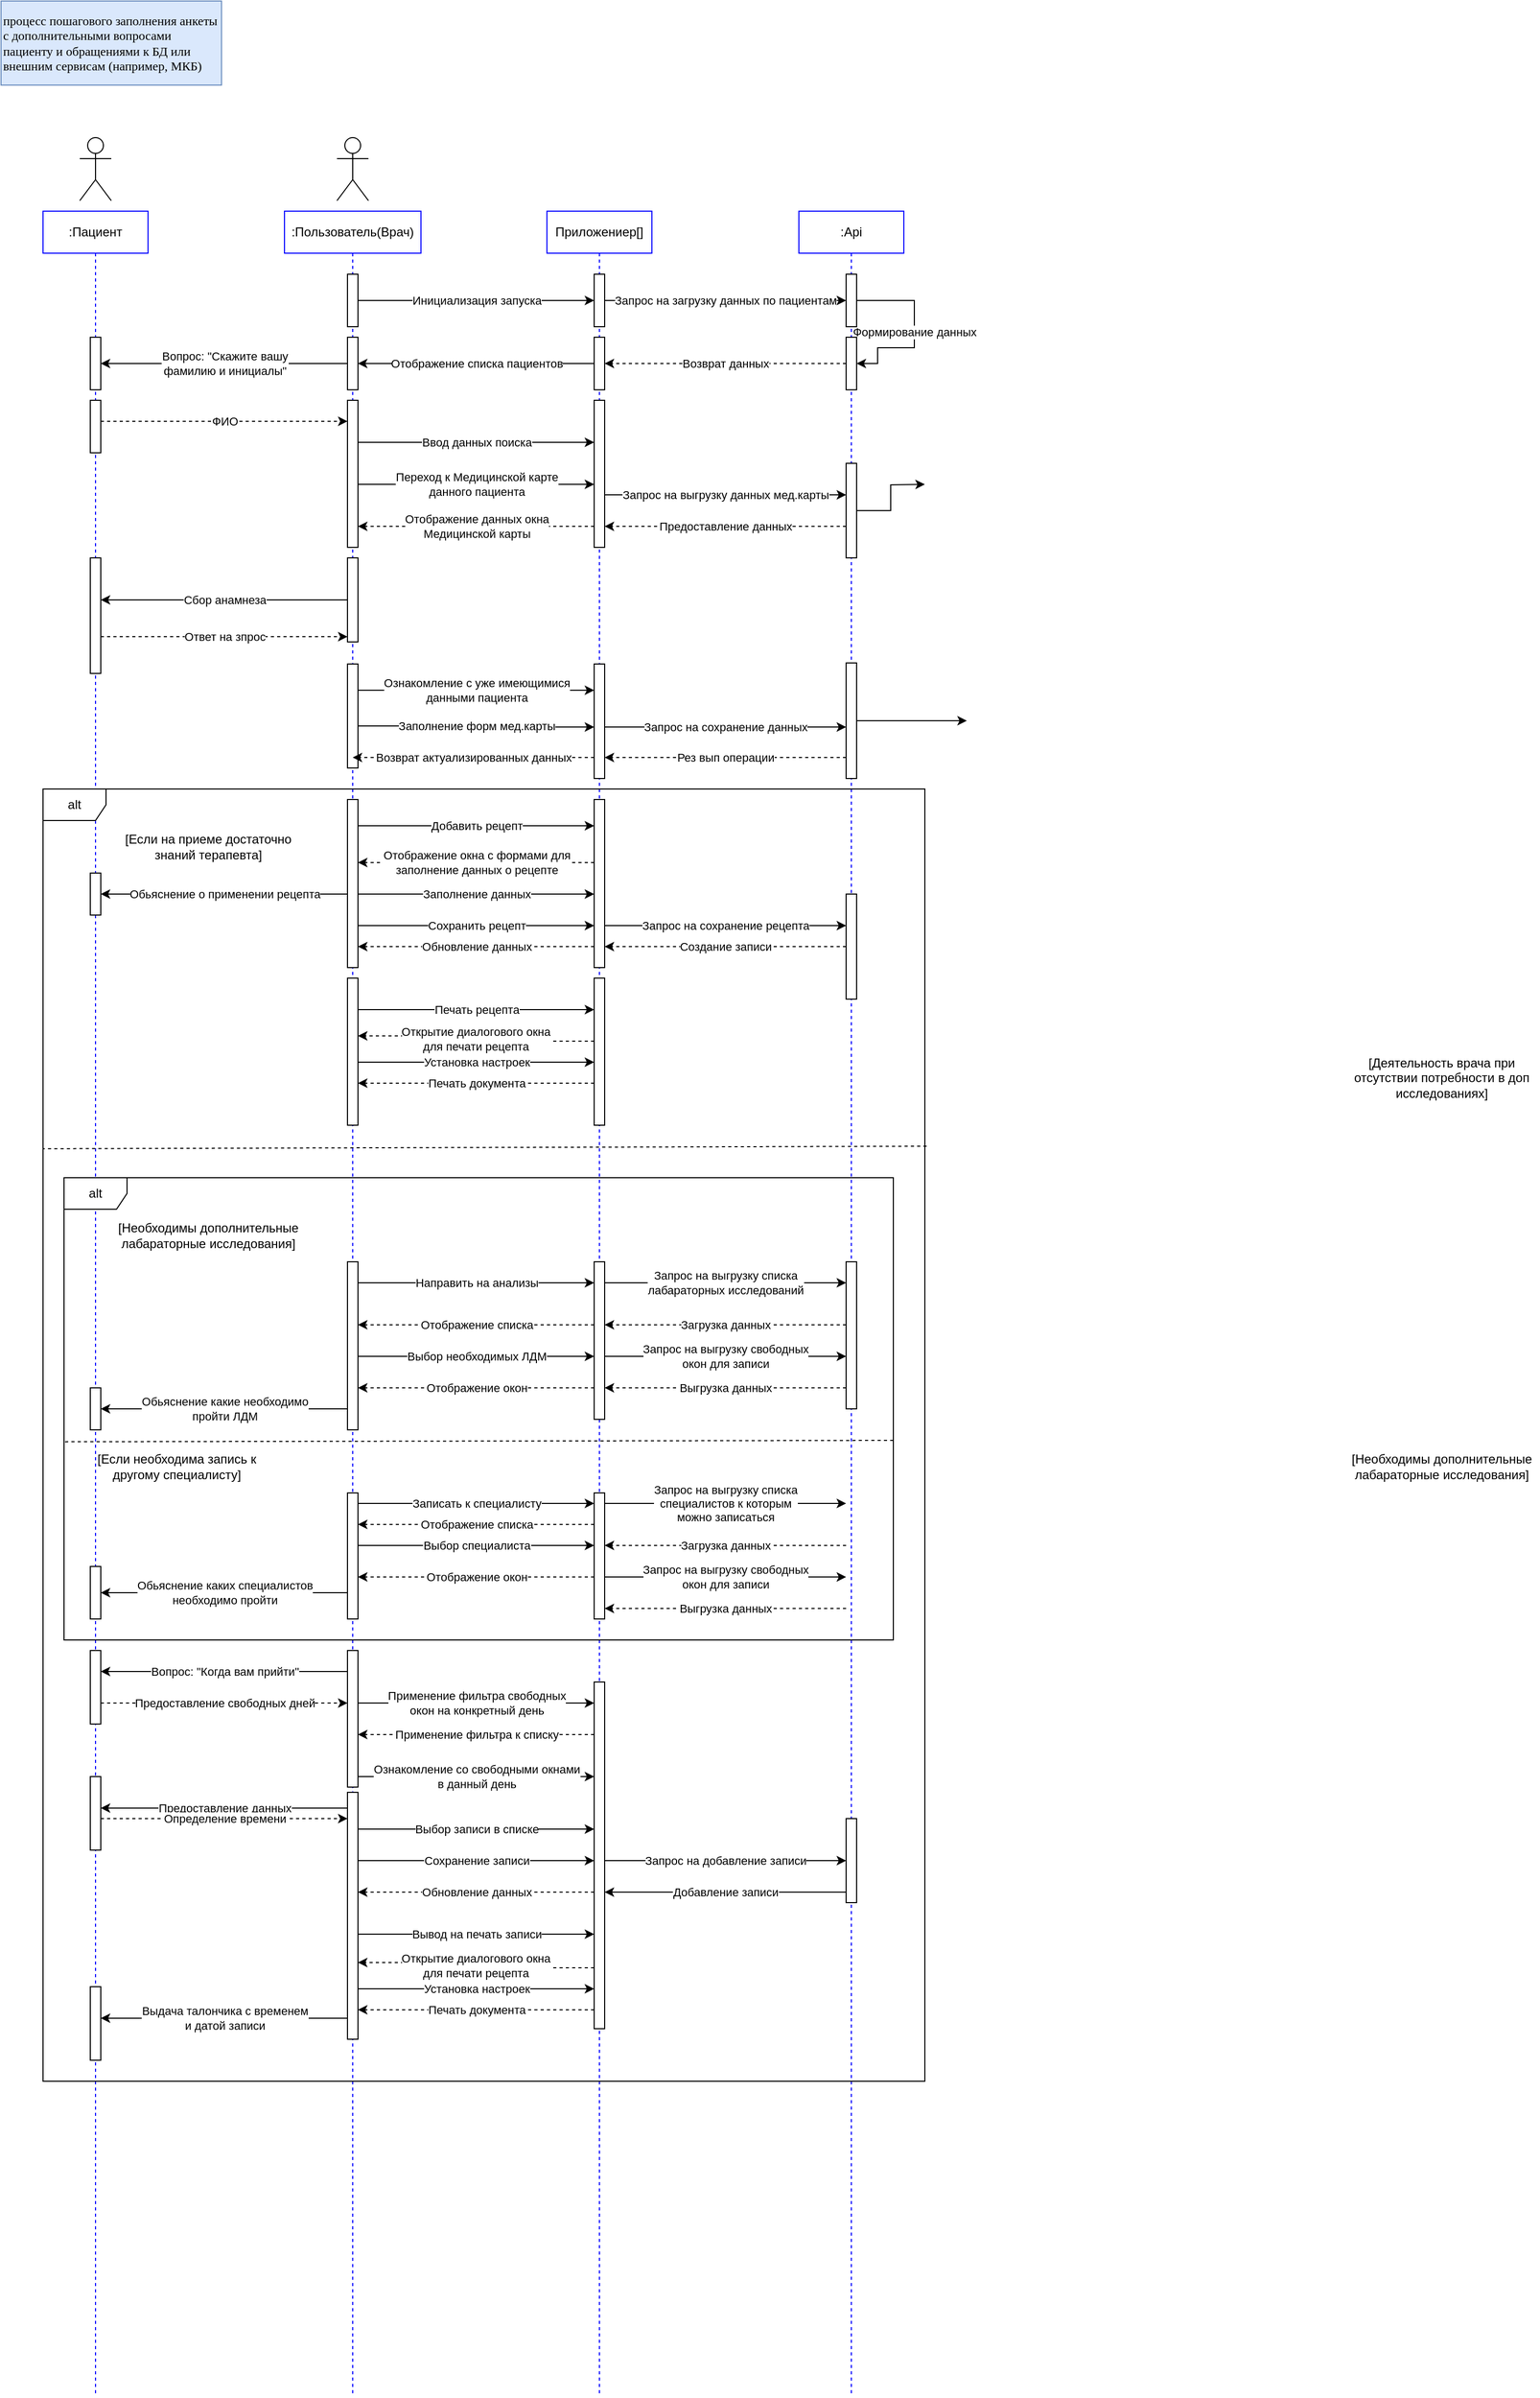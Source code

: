 <mxfile version="23.1.5" type="device">
  <diagram name="Страница — 1" id="AH1s3esZauCq7zCbWHpC">
    <mxGraphModel dx="2100" dy="1276" grid="1" gridSize="10" guides="1" tooltips="1" connect="1" arrows="1" fold="1" page="1" pageScale="1" pageWidth="827" pageHeight="1169" math="0" shadow="0">
      <root>
        <mxCell id="0" />
        <mxCell id="1" parent="0" />
        <mxCell id="s3Ez8Iq1_-9Sq3XGr4QZ-1" value=":Пользователь(Врач)" style="shape=umlLifeline;perimeter=lifelinePerimeter;whiteSpace=wrap;html=1;container=1;dropTarget=0;collapsible=0;recursiveResize=0;outlineConnect=0;portConstraint=eastwest;newEdgeStyle={&quot;curved&quot;:0,&quot;rounded&quot;:0};strokeColor=#0000FF;" parent="1" vertex="1">
          <mxGeometry x="310" y="240" width="130" height="2080" as="geometry" />
        </mxCell>
        <mxCell id="s3Ez8Iq1_-9Sq3XGr4QZ-12" value="" style="html=1;points=[[0,0,0,0,5],[0,1,0,0,-5],[1,0,0,0,5],[1,1,0,0,-5]];perimeter=orthogonalPerimeter;outlineConnect=0;targetShapes=umlLifeline;portConstraint=eastwest;newEdgeStyle={&quot;curved&quot;:0,&quot;rounded&quot;:0};" parent="s3Ez8Iq1_-9Sq3XGr4QZ-1" vertex="1">
          <mxGeometry x="60" y="60" width="10" height="50" as="geometry" />
        </mxCell>
        <mxCell id="s3Ez8Iq1_-9Sq3XGr4QZ-32" value="" style="html=1;points=[[0,0,0,0,5],[0,1,0,0,-5],[1,0,0,0,5],[1,1,0,0,-5]];perimeter=orthogonalPerimeter;outlineConnect=0;targetShapes=umlLifeline;portConstraint=eastwest;newEdgeStyle={&quot;curved&quot;:0,&quot;rounded&quot;:0};" parent="s3Ez8Iq1_-9Sq3XGr4QZ-1" vertex="1">
          <mxGeometry x="60" y="120" width="10" height="50" as="geometry" />
        </mxCell>
        <mxCell id="s3Ez8Iq1_-9Sq3XGr4QZ-38" value="" style="html=1;points=[[0,0,0,0,5],[0,1,0,0,-5],[1,0,0,0,5],[1,1,0,0,-5]];perimeter=orthogonalPerimeter;outlineConnect=0;targetShapes=umlLifeline;portConstraint=eastwest;newEdgeStyle={&quot;curved&quot;:0,&quot;rounded&quot;:0};" parent="s3Ez8Iq1_-9Sq3XGr4QZ-1" vertex="1">
          <mxGeometry x="60" y="180" width="10" height="140" as="geometry" />
        </mxCell>
        <mxCell id="s3Ez8Iq1_-9Sq3XGr4QZ-48" value="" style="html=1;points=[[0,0,0,0,5],[0,1,0,0,-5],[1,0,0,0,5],[1,1,0,0,-5]];perimeter=orthogonalPerimeter;outlineConnect=0;targetShapes=umlLifeline;portConstraint=eastwest;newEdgeStyle={&quot;curved&quot;:0,&quot;rounded&quot;:0};" parent="s3Ez8Iq1_-9Sq3XGr4QZ-1" vertex="1">
          <mxGeometry x="60" y="330" width="10" height="80" as="geometry" />
        </mxCell>
        <mxCell id="s3Ez8Iq1_-9Sq3XGr4QZ-58" value="" style="html=1;points=[[0,0,0,0,5],[0,1,0,0,-5],[1,0,0,0,5],[1,1,0,0,-5]];perimeter=orthogonalPerimeter;outlineConnect=0;targetShapes=umlLifeline;portConstraint=eastwest;newEdgeStyle={&quot;curved&quot;:0,&quot;rounded&quot;:0};" parent="s3Ez8Iq1_-9Sq3XGr4QZ-1" vertex="1">
          <mxGeometry x="60" y="560" width="10" height="160" as="geometry" />
        </mxCell>
        <mxCell id="s3Ez8Iq1_-9Sq3XGr4QZ-69" value="" style="html=1;points=[[0,0,0,0,5],[0,1,0,0,-5],[1,0,0,0,5],[1,1,0,0,-5]];perimeter=orthogonalPerimeter;outlineConnect=0;targetShapes=umlLifeline;portConstraint=eastwest;newEdgeStyle={&quot;curved&quot;:0,&quot;rounded&quot;:0};" parent="s3Ez8Iq1_-9Sq3XGr4QZ-1" vertex="1">
          <mxGeometry x="60" y="730" width="10" height="140" as="geometry" />
        </mxCell>
        <mxCell id="s3Ez8Iq1_-9Sq3XGr4QZ-127" value="" style="html=1;points=[[0,0,0,0,5],[0,1,0,0,-5],[1,0,0,0,5],[1,1,0,0,-5]];perimeter=orthogonalPerimeter;outlineConnect=0;targetShapes=umlLifeline;portConstraint=eastwest;newEdgeStyle={&quot;curved&quot;:0,&quot;rounded&quot;:0};" parent="s3Ez8Iq1_-9Sq3XGr4QZ-1" vertex="1">
          <mxGeometry x="60" y="1505" width="10" height="235" as="geometry" />
        </mxCell>
        <mxCell id="s3Ez8Iq1_-9Sq3XGr4QZ-2" value="&lt;p class=&quot;MsoNormal&quot;&gt;&lt;span style=&quot;font-family: &amp;quot;Times New Roman&amp;quot;;&quot;&gt;&lt;font face=&quot;Times New Roman&quot;&gt;процесс пошагового заполнения анкеты с дополнительными вопросами пациенту и обращениями к БД или внешним сервисам (например, МКБ)&lt;/font&gt;&lt;/span&gt;&lt;/p&gt;" style="text;whiteSpace=wrap;html=1;fillColor=#dae8fc;strokeColor=#6c8ebf;gradientColor=none;verticalAlign=middle;fontColor=#000000;" parent="1" vertex="1">
          <mxGeometry x="40" y="40" width="210" height="80" as="geometry" />
        </mxCell>
        <mxCell id="s3Ez8Iq1_-9Sq3XGr4QZ-3" value="" style="shape=umlActor;verticalLabelPosition=bottom;verticalAlign=top;html=1;" parent="1" vertex="1">
          <mxGeometry x="360" y="170" width="30" height="60" as="geometry" />
        </mxCell>
        <mxCell id="s3Ez8Iq1_-9Sq3XGr4QZ-13" value="Приложениеp[]" style="shape=umlLifeline;perimeter=lifelinePerimeter;whiteSpace=wrap;html=1;container=1;dropTarget=0;collapsible=0;recursiveResize=0;outlineConnect=0;portConstraint=eastwest;newEdgeStyle={&quot;curved&quot;:0,&quot;rounded&quot;:0};strokeColor=#0000FF;" parent="1" vertex="1">
          <mxGeometry x="560" y="240" width="100" height="2080" as="geometry" />
        </mxCell>
        <mxCell id="s3Ez8Iq1_-9Sq3XGr4QZ-15" value="" style="html=1;points=[[0,0,0,0,5],[0,1,0,0,-5],[1,0,0,0,5],[1,1,0,0,-5]];perimeter=orthogonalPerimeter;outlineConnect=0;targetShapes=umlLifeline;portConstraint=eastwest;newEdgeStyle={&quot;curved&quot;:0,&quot;rounded&quot;:0};" parent="s3Ez8Iq1_-9Sq3XGr4QZ-13" vertex="1">
          <mxGeometry x="45" y="60" width="10" height="50" as="geometry" />
        </mxCell>
        <mxCell id="s3Ez8Iq1_-9Sq3XGr4QZ-30" value="" style="html=1;points=[[0,0,0,0,5],[0,1,0,0,-5],[1,0,0,0,5],[1,1,0,0,-5]];perimeter=orthogonalPerimeter;outlineConnect=0;targetShapes=umlLifeline;portConstraint=eastwest;newEdgeStyle={&quot;curved&quot;:0,&quot;rounded&quot;:0};" parent="s3Ez8Iq1_-9Sq3XGr4QZ-13" vertex="1">
          <mxGeometry x="45" y="120" width="10" height="50" as="geometry" />
        </mxCell>
        <mxCell id="s3Ez8Iq1_-9Sq3XGr4QZ-40" value="" style="html=1;points=[[0,0,0,0,5],[0,1,0,0,-5],[1,0,0,0,5],[1,1,0,0,-5]];perimeter=orthogonalPerimeter;outlineConnect=0;targetShapes=umlLifeline;portConstraint=eastwest;newEdgeStyle={&quot;curved&quot;:0,&quot;rounded&quot;:0};" parent="s3Ez8Iq1_-9Sq3XGr4QZ-13" vertex="1">
          <mxGeometry x="45" y="180" width="10" height="140" as="geometry" />
        </mxCell>
        <mxCell id="s3Ez8Iq1_-9Sq3XGr4QZ-59" value="" style="html=1;points=[[0,0,0,0,5],[0,1,0,0,-5],[1,0,0,0,5],[1,1,0,0,-5]];perimeter=orthogonalPerimeter;outlineConnect=0;targetShapes=umlLifeline;portConstraint=eastwest;newEdgeStyle={&quot;curved&quot;:0,&quot;rounded&quot;:0};" parent="s3Ez8Iq1_-9Sq3XGr4QZ-13" vertex="1">
          <mxGeometry x="45" y="560" width="10" height="160" as="geometry" />
        </mxCell>
        <mxCell id="s3Ez8Iq1_-9Sq3XGr4QZ-70" value="" style="html=1;points=[[0,0,0,0,5],[0,1,0,0,-5],[1,0,0,0,5],[1,1,0,0,-5]];perimeter=orthogonalPerimeter;outlineConnect=0;targetShapes=umlLifeline;portConstraint=eastwest;newEdgeStyle={&quot;curved&quot;:0,&quot;rounded&quot;:0};" parent="s3Ez8Iq1_-9Sq3XGr4QZ-13" vertex="1">
          <mxGeometry x="45" y="730" width="10" height="140" as="geometry" />
        </mxCell>
        <mxCell id="s3Ez8Iq1_-9Sq3XGr4QZ-132" value="" style="html=1;points=[[0,0,0,0,5],[0,1,0,0,-5],[1,0,0,0,5],[1,1,0,0,-5]];perimeter=orthogonalPerimeter;outlineConnect=0;targetShapes=umlLifeline;portConstraint=eastwest;newEdgeStyle={&quot;curved&quot;:0,&quot;rounded&quot;:0};" parent="s3Ez8Iq1_-9Sq3XGr4QZ-13" vertex="1">
          <mxGeometry x="45" y="1220" width="10" height="120" as="geometry" />
        </mxCell>
        <mxCell id="s3Ez8Iq1_-9Sq3XGr4QZ-16" value="Инициализация запуска" style="edgeStyle=orthogonalEdgeStyle;rounded=0;orthogonalLoop=1;jettySize=auto;html=1;curved=0;" parent="1" source="s3Ez8Iq1_-9Sq3XGr4QZ-12" target="s3Ez8Iq1_-9Sq3XGr4QZ-15" edge="1">
          <mxGeometry relative="1" as="geometry" />
        </mxCell>
        <mxCell id="s3Ez8Iq1_-9Sq3XGr4QZ-17" value="" style="shape=umlActor;verticalLabelPosition=bottom;verticalAlign=top;html=1;" parent="1" vertex="1">
          <mxGeometry x="115" y="170" width="30" height="60" as="geometry" />
        </mxCell>
        <mxCell id="s3Ez8Iq1_-9Sq3XGr4QZ-18" value=":Пациент" style="shape=umlLifeline;perimeter=lifelinePerimeter;whiteSpace=wrap;html=1;container=1;dropTarget=0;collapsible=0;recursiveResize=0;outlineConnect=0;portConstraint=eastwest;newEdgeStyle={&quot;curved&quot;:0,&quot;rounded&quot;:0};strokeColor=#0000FF;" parent="1" vertex="1">
          <mxGeometry x="80" y="240" width="100" height="2080" as="geometry" />
        </mxCell>
        <mxCell id="s3Ez8Iq1_-9Sq3XGr4QZ-34" value="" style="html=1;points=[[0,0,0,0,5],[0,1,0,0,-5],[1,0,0,0,5],[1,1,0,0,-5]];perimeter=orthogonalPerimeter;outlineConnect=0;targetShapes=umlLifeline;portConstraint=eastwest;newEdgeStyle={&quot;curved&quot;:0,&quot;rounded&quot;:0};" parent="s3Ez8Iq1_-9Sq3XGr4QZ-18" vertex="1">
          <mxGeometry x="45" y="120" width="10" height="50" as="geometry" />
        </mxCell>
        <mxCell id="s3Ez8Iq1_-9Sq3XGr4QZ-37" value="" style="html=1;points=[[0,0,0,0,5],[0,1,0,0,-5],[1,0,0,0,5],[1,1,0,0,-5]];perimeter=orthogonalPerimeter;outlineConnect=0;targetShapes=umlLifeline;portConstraint=eastwest;newEdgeStyle={&quot;curved&quot;:0,&quot;rounded&quot;:0};" parent="s3Ez8Iq1_-9Sq3XGr4QZ-18" vertex="1">
          <mxGeometry x="45" y="180" width="10" height="50" as="geometry" />
        </mxCell>
        <mxCell id="s3Ez8Iq1_-9Sq3XGr4QZ-49" value="" style="html=1;points=[[0,0,0,0,5],[0,1,0,0,-5],[1,0,0,0,5],[1,1,0,0,-5]];perimeter=orthogonalPerimeter;outlineConnect=0;targetShapes=umlLifeline;portConstraint=eastwest;newEdgeStyle={&quot;curved&quot;:0,&quot;rounded&quot;:0};" parent="s3Ez8Iq1_-9Sq3XGr4QZ-18" vertex="1">
          <mxGeometry x="45" y="330" width="10" height="110" as="geometry" />
        </mxCell>
        <mxCell id="s3Ez8Iq1_-9Sq3XGr4QZ-63" value="" style="html=1;points=[[0,0,0,0,5],[0,1,0,0,-5],[1,0,0,0,5],[1,1,0,0,-5]];perimeter=orthogonalPerimeter;outlineConnect=0;targetShapes=umlLifeline;portConstraint=eastwest;newEdgeStyle={&quot;curved&quot;:0,&quot;rounded&quot;:0};" parent="s3Ez8Iq1_-9Sq3XGr4QZ-18" vertex="1">
          <mxGeometry x="45" y="630" width="10" height="40" as="geometry" />
        </mxCell>
        <mxCell id="s3Ez8Iq1_-9Sq3XGr4QZ-25" value=":Api" style="shape=umlLifeline;perimeter=lifelinePerimeter;whiteSpace=wrap;html=1;container=1;dropTarget=0;collapsible=0;recursiveResize=0;outlineConnect=0;portConstraint=eastwest;newEdgeStyle={&quot;curved&quot;:0,&quot;rounded&quot;:0};strokeColor=#0000FF;" parent="1" vertex="1">
          <mxGeometry x="800" y="240" width="100" height="2080" as="geometry" />
        </mxCell>
        <mxCell id="ts0wfQcD-TJ5PCOxXCnx-1" value="Формирование данных" style="edgeStyle=orthogonalEdgeStyle;rounded=0;orthogonalLoop=1;jettySize=auto;html=1;curved=0;" edge="1" parent="s3Ez8Iq1_-9Sq3XGr4QZ-25" source="s3Ez8Iq1_-9Sq3XGr4QZ-26" target="s3Ez8Iq1_-9Sq3XGr4QZ-29">
          <mxGeometry relative="1" as="geometry">
            <Array as="points">
              <mxPoint x="110" y="85" />
              <mxPoint x="110" y="130" />
              <mxPoint x="75" y="130" />
              <mxPoint x="75" y="145" />
            </Array>
          </mxGeometry>
        </mxCell>
        <mxCell id="s3Ez8Iq1_-9Sq3XGr4QZ-26" value="" style="html=1;points=[[0,0,0,0,5],[0,1,0,0,-5],[1,0,0,0,5],[1,1,0,0,-5]];perimeter=orthogonalPerimeter;outlineConnect=0;targetShapes=umlLifeline;portConstraint=eastwest;newEdgeStyle={&quot;curved&quot;:0,&quot;rounded&quot;:0};" parent="s3Ez8Iq1_-9Sq3XGr4QZ-25" vertex="1">
          <mxGeometry x="45" y="60" width="10" height="50" as="geometry" />
        </mxCell>
        <mxCell id="s3Ez8Iq1_-9Sq3XGr4QZ-29" value="" style="html=1;points=[[0,0,0,0,5],[0,1,0,0,-5],[1,0,0,0,5],[1,1,0,0,-5]];perimeter=orthogonalPerimeter;outlineConnect=0;targetShapes=umlLifeline;portConstraint=eastwest;newEdgeStyle={&quot;curved&quot;:0,&quot;rounded&quot;:0};" parent="s3Ez8Iq1_-9Sq3XGr4QZ-25" vertex="1">
          <mxGeometry x="45" y="120" width="10" height="50" as="geometry" />
        </mxCell>
        <mxCell id="ts0wfQcD-TJ5PCOxXCnx-2" style="edgeStyle=orthogonalEdgeStyle;rounded=0;orthogonalLoop=1;jettySize=auto;html=1;curved=0;" edge="1" parent="s3Ez8Iq1_-9Sq3XGr4QZ-25" source="s3Ez8Iq1_-9Sq3XGr4QZ-43">
          <mxGeometry relative="1" as="geometry">
            <mxPoint x="120" y="260" as="targetPoint" />
          </mxGeometry>
        </mxCell>
        <mxCell id="s3Ez8Iq1_-9Sq3XGr4QZ-43" value="" style="html=1;points=[[0,0,0,0,5],[0,1,0,0,-5],[1,0,0,0,5],[1,1,0,0,-5]];perimeter=orthogonalPerimeter;outlineConnect=0;targetShapes=umlLifeline;portConstraint=eastwest;newEdgeStyle={&quot;curved&quot;:0,&quot;rounded&quot;:0};" parent="s3Ez8Iq1_-9Sq3XGr4QZ-25" vertex="1">
          <mxGeometry x="45" y="240" width="10" height="90" as="geometry" />
        </mxCell>
        <mxCell id="ts0wfQcD-TJ5PCOxXCnx-3" style="edgeStyle=orthogonalEdgeStyle;rounded=0;orthogonalLoop=1;jettySize=auto;html=1;curved=0;" edge="1" parent="s3Ez8Iq1_-9Sq3XGr4QZ-25" source="s3Ez8Iq1_-9Sq3XGr4QZ-54">
          <mxGeometry relative="1" as="geometry">
            <mxPoint x="160" y="485" as="targetPoint" />
          </mxGeometry>
        </mxCell>
        <mxCell id="s3Ez8Iq1_-9Sq3XGr4QZ-54" value="" style="html=1;points=[[0,0,0,0,5],[0,1,0,0,-5],[1,0,0,0,5],[1,1,0,0,-5]];perimeter=orthogonalPerimeter;outlineConnect=0;targetShapes=umlLifeline;portConstraint=eastwest;newEdgeStyle={&quot;curved&quot;:0,&quot;rounded&quot;:0};" parent="s3Ez8Iq1_-9Sq3XGr4QZ-25" vertex="1">
          <mxGeometry x="45" y="430" width="10" height="110" as="geometry" />
        </mxCell>
        <mxCell id="s3Ez8Iq1_-9Sq3XGr4QZ-65" value="" style="html=1;points=[[0,0,0,0,5],[0,1,0,0,-5],[1,0,0,0,5],[1,1,0,0,-5]];perimeter=orthogonalPerimeter;outlineConnect=0;targetShapes=umlLifeline;portConstraint=eastwest;newEdgeStyle={&quot;curved&quot;:0,&quot;rounded&quot;:0};" parent="s3Ez8Iq1_-9Sq3XGr4QZ-25" vertex="1">
          <mxGeometry x="45" y="650" width="10" height="100" as="geometry" />
        </mxCell>
        <mxCell id="s3Ez8Iq1_-9Sq3XGr4QZ-89" value="" style="html=1;points=[[0,0,0,0,5],[0,1,0,0,-5],[1,0,0,0,5],[1,1,0,0,-5]];perimeter=orthogonalPerimeter;outlineConnect=0;targetShapes=umlLifeline;portConstraint=eastwest;newEdgeStyle={&quot;curved&quot;:0,&quot;rounded&quot;:0};" parent="s3Ez8Iq1_-9Sq3XGr4QZ-25" vertex="1">
          <mxGeometry x="45" y="1000" width="10" height="140" as="geometry" />
        </mxCell>
        <mxCell id="s3Ez8Iq1_-9Sq3XGr4QZ-27" value="Запрос на загрузку данных по пациентам" style="edgeStyle=orthogonalEdgeStyle;rounded=0;orthogonalLoop=1;jettySize=auto;html=1;curved=0;" parent="1" source="s3Ez8Iq1_-9Sq3XGr4QZ-15" target="s3Ez8Iq1_-9Sq3XGr4QZ-26" edge="1">
          <mxGeometry relative="1" as="geometry" />
        </mxCell>
        <mxCell id="s3Ez8Iq1_-9Sq3XGr4QZ-31" value="Возврат данных" style="edgeStyle=orthogonalEdgeStyle;rounded=0;orthogonalLoop=1;jettySize=auto;html=1;curved=0;dashed=1;" parent="1" source="s3Ez8Iq1_-9Sq3XGr4QZ-29" target="s3Ez8Iq1_-9Sq3XGr4QZ-30" edge="1">
          <mxGeometry relative="1" as="geometry" />
        </mxCell>
        <mxCell id="s3Ez8Iq1_-9Sq3XGr4QZ-33" value="Отображение списка пациентов" style="edgeStyle=orthogonalEdgeStyle;rounded=0;orthogonalLoop=1;jettySize=auto;html=1;curved=0;" parent="1" source="s3Ez8Iq1_-9Sq3XGr4QZ-30" target="s3Ez8Iq1_-9Sq3XGr4QZ-32" edge="1">
          <mxGeometry relative="1" as="geometry" />
        </mxCell>
        <mxCell id="s3Ez8Iq1_-9Sq3XGr4QZ-35" value="Вопрос: &quot;Скажите вашу &lt;br&gt;фамилию и инициалы&quot;" style="edgeStyle=orthogonalEdgeStyle;rounded=0;orthogonalLoop=1;jettySize=auto;html=1;curved=0;" parent="1" source="s3Ez8Iq1_-9Sq3XGr4QZ-32" target="s3Ez8Iq1_-9Sq3XGr4QZ-34" edge="1">
          <mxGeometry relative="1" as="geometry" />
        </mxCell>
        <mxCell id="s3Ez8Iq1_-9Sq3XGr4QZ-39" value="ФИО" style="edgeStyle=orthogonalEdgeStyle;rounded=0;orthogonalLoop=1;jettySize=auto;html=1;curved=0;dashed=1;" parent="1" source="s3Ez8Iq1_-9Sq3XGr4QZ-37" target="s3Ez8Iq1_-9Sq3XGr4QZ-38" edge="1">
          <mxGeometry relative="1" as="geometry">
            <Array as="points">
              <mxPoint x="200" y="440" />
              <mxPoint x="200" y="440" />
            </Array>
          </mxGeometry>
        </mxCell>
        <mxCell id="s3Ez8Iq1_-9Sq3XGr4QZ-41" value="Ввод данных поиска" style="edgeStyle=orthogonalEdgeStyle;rounded=0;orthogonalLoop=1;jettySize=auto;html=1;curved=0;" parent="1" source="s3Ez8Iq1_-9Sq3XGr4QZ-38" target="s3Ez8Iq1_-9Sq3XGr4QZ-40" edge="1">
          <mxGeometry relative="1" as="geometry">
            <Array as="points">
              <mxPoint x="420" y="460" />
              <mxPoint x="420" y="460" />
            </Array>
          </mxGeometry>
        </mxCell>
        <mxCell id="s3Ez8Iq1_-9Sq3XGr4QZ-53" value="Заполнение форм мед.карты" style="edgeStyle=orthogonalEdgeStyle;rounded=0;orthogonalLoop=1;jettySize=auto;html=1;curved=0;" parent="1" source="s3Ez8Iq1_-9Sq3XGr4QZ-21" target="s3Ez8Iq1_-9Sq3XGr4QZ-23" edge="1">
          <mxGeometry relative="1" as="geometry">
            <Array as="points">
              <mxPoint x="493" y="730" />
              <mxPoint x="493" y="731" />
            </Array>
          </mxGeometry>
        </mxCell>
        <mxCell id="s3Ez8Iq1_-9Sq3XGr4QZ-21" value="" style="html=1;points=[[0,0,0,0,5],[0,1,0,0,-5],[1,0,0,0,5],[1,1,0,0,-5]];perimeter=orthogonalPerimeter;outlineConnect=0;targetShapes=umlLifeline;portConstraint=eastwest;newEdgeStyle={&quot;curved&quot;:0,&quot;rounded&quot;:0};" parent="1" vertex="1">
          <mxGeometry x="370" y="671" width="10" height="99" as="geometry" />
        </mxCell>
        <mxCell id="s3Ez8Iq1_-9Sq3XGr4QZ-56" value="Запрос на сохранение данных" style="edgeStyle=orthogonalEdgeStyle;rounded=0;orthogonalLoop=1;jettySize=auto;html=1;curved=0;" parent="1" source="s3Ez8Iq1_-9Sq3XGr4QZ-23" target="s3Ez8Iq1_-9Sq3XGr4QZ-54" edge="1">
          <mxGeometry relative="1" as="geometry">
            <Array as="points">
              <mxPoint x="790" y="731" />
              <mxPoint x="790" y="731" />
            </Array>
          </mxGeometry>
        </mxCell>
        <mxCell id="s3Ez8Iq1_-9Sq3XGr4QZ-23" value="" style="html=1;points=[[0,0,0,0,5],[0,1,0,0,-5],[1,0,0,0,5],[1,1,0,0,-5]];perimeter=orthogonalPerimeter;outlineConnect=0;targetShapes=umlLifeline;portConstraint=eastwest;newEdgeStyle={&quot;curved&quot;:0,&quot;rounded&quot;:0};" parent="1" vertex="1">
          <mxGeometry x="605" y="671" width="10" height="109" as="geometry" />
        </mxCell>
        <mxCell id="s3Ez8Iq1_-9Sq3XGr4QZ-24" value="Ознакомление с уже имеющимися &lt;br&gt;данными пациента" style="edgeStyle=orthogonalEdgeStyle;rounded=0;orthogonalLoop=1;jettySize=auto;html=1;curved=0;" parent="1" source="s3Ez8Iq1_-9Sq3XGr4QZ-21" target="s3Ez8Iq1_-9Sq3XGr4QZ-23" edge="1">
          <mxGeometry relative="1" as="geometry">
            <Array as="points">
              <mxPoint x="510" y="696" />
              <mxPoint x="510" y="696" />
            </Array>
          </mxGeometry>
        </mxCell>
        <mxCell id="s3Ez8Iq1_-9Sq3XGr4QZ-42" value="Переход к Медицинской карте&lt;br&gt;данного пациента" style="edgeStyle=orthogonalEdgeStyle;rounded=0;orthogonalLoop=1;jettySize=auto;html=1;curved=0;" parent="1" source="s3Ez8Iq1_-9Sq3XGr4QZ-38" target="s3Ez8Iq1_-9Sq3XGr4QZ-40" edge="1">
          <mxGeometry relative="1" as="geometry">
            <Array as="points">
              <mxPoint x="500" y="500" />
              <mxPoint x="500" y="500" />
            </Array>
          </mxGeometry>
        </mxCell>
        <mxCell id="s3Ez8Iq1_-9Sq3XGr4QZ-44" value="Запрос на выгрузку данных мед.карты" style="edgeStyle=orthogonalEdgeStyle;rounded=0;orthogonalLoop=1;jettySize=auto;html=1;curved=0;" parent="1" source="s3Ez8Iq1_-9Sq3XGr4QZ-40" target="s3Ez8Iq1_-9Sq3XGr4QZ-43" edge="1">
          <mxGeometry relative="1" as="geometry">
            <Array as="points">
              <mxPoint x="790" y="510" />
              <mxPoint x="790" y="510" />
            </Array>
          </mxGeometry>
        </mxCell>
        <mxCell id="s3Ez8Iq1_-9Sq3XGr4QZ-45" value="Предоставление данных" style="edgeStyle=orthogonalEdgeStyle;rounded=0;orthogonalLoop=1;jettySize=auto;html=1;curved=0;dashed=1;" parent="1" source="s3Ez8Iq1_-9Sq3XGr4QZ-43" target="s3Ez8Iq1_-9Sq3XGr4QZ-40" edge="1">
          <mxGeometry relative="1" as="geometry">
            <mxPoint x="680" y="525" as="targetPoint" />
            <Array as="points">
              <mxPoint x="790" y="540" />
              <mxPoint x="790" y="540" />
            </Array>
          </mxGeometry>
        </mxCell>
        <mxCell id="s3Ez8Iq1_-9Sq3XGr4QZ-46" value="Отображение данных окна&lt;br&gt;Медицинской карты" style="edgeStyle=orthogonalEdgeStyle;rounded=0;orthogonalLoop=1;jettySize=auto;html=1;curved=0;dashed=1;" parent="1" edge="1">
          <mxGeometry relative="1" as="geometry">
            <mxPoint x="605" y="540" as="sourcePoint" />
            <mxPoint x="380" y="540" as="targetPoint" />
          </mxGeometry>
        </mxCell>
        <mxCell id="s3Ez8Iq1_-9Sq3XGr4QZ-50" value="Сбор анамнеза" style="edgeStyle=orthogonalEdgeStyle;rounded=0;orthogonalLoop=1;jettySize=auto;html=1;curved=0;" parent="1" source="s3Ez8Iq1_-9Sq3XGr4QZ-48" target="s3Ez8Iq1_-9Sq3XGr4QZ-49" edge="1">
          <mxGeometry relative="1" as="geometry">
            <Array as="points">
              <mxPoint x="260" y="610" />
              <mxPoint x="260" y="610" />
            </Array>
          </mxGeometry>
        </mxCell>
        <mxCell id="s3Ez8Iq1_-9Sq3XGr4QZ-52" value="Ответ на зпрос" style="edgeStyle=orthogonalEdgeStyle;rounded=0;orthogonalLoop=1;jettySize=auto;html=1;curved=0;entryX=0;entryY=1;entryDx=0;entryDy=-5;entryPerimeter=0;dashed=1;" parent="1" source="s3Ez8Iq1_-9Sq3XGr4QZ-49" target="s3Ez8Iq1_-9Sq3XGr4QZ-48" edge="1">
          <mxGeometry relative="1" as="geometry">
            <Array as="points">
              <mxPoint x="200" y="645" />
              <mxPoint x="200" y="645" />
            </Array>
          </mxGeometry>
        </mxCell>
        <mxCell id="s3Ez8Iq1_-9Sq3XGr4QZ-57" value="Рез вып операции" style="edgeStyle=orthogonalEdgeStyle;rounded=0;orthogonalLoop=1;jettySize=auto;html=1;curved=0;dashed=1;" parent="1" source="s3Ez8Iq1_-9Sq3XGr4QZ-54" target="s3Ez8Iq1_-9Sq3XGr4QZ-23" edge="1">
          <mxGeometry relative="1" as="geometry">
            <Array as="points">
              <mxPoint x="730" y="760" />
              <mxPoint x="730" y="760" />
            </Array>
          </mxGeometry>
        </mxCell>
        <mxCell id="s3Ez8Iq1_-9Sq3XGr4QZ-60" value="Добавить рецепт" style="edgeStyle=orthogonalEdgeStyle;rounded=0;orthogonalLoop=1;jettySize=auto;html=1;curved=0;" parent="1" source="s3Ez8Iq1_-9Sq3XGr4QZ-58" target="s3Ez8Iq1_-9Sq3XGr4QZ-59" edge="1">
          <mxGeometry relative="1" as="geometry">
            <Array as="points">
              <mxPoint x="550" y="825" />
              <mxPoint x="550" y="825" />
            </Array>
          </mxGeometry>
        </mxCell>
        <mxCell id="s3Ez8Iq1_-9Sq3XGr4QZ-61" value="Отображение окна с формами для &lt;br&gt;заполнение данных о рецепте" style="edgeStyle=orthogonalEdgeStyle;rounded=0;orthogonalLoop=1;jettySize=auto;html=1;curved=0;dashed=1;" parent="1" source="s3Ez8Iq1_-9Sq3XGr4QZ-59" target="s3Ez8Iq1_-9Sq3XGr4QZ-58" edge="1">
          <mxGeometry relative="1" as="geometry">
            <Array as="points">
              <mxPoint x="490" y="860" />
              <mxPoint x="490" y="860" />
            </Array>
          </mxGeometry>
        </mxCell>
        <mxCell id="s3Ez8Iq1_-9Sq3XGr4QZ-62" value="Заполнение данных" style="edgeStyle=orthogonalEdgeStyle;rounded=0;orthogonalLoop=1;jettySize=auto;html=1;curved=0;" parent="1" edge="1">
          <mxGeometry relative="1" as="geometry">
            <mxPoint x="380" y="890" as="sourcePoint" />
            <mxPoint x="605" y="890" as="targetPoint" />
          </mxGeometry>
        </mxCell>
        <mxCell id="s3Ez8Iq1_-9Sq3XGr4QZ-64" value="Обьяснение о применении рецепта" style="edgeStyle=orthogonalEdgeStyle;rounded=0;orthogonalLoop=1;jettySize=auto;html=1;curved=0;" parent="1" source="s3Ez8Iq1_-9Sq3XGr4QZ-58" target="s3Ez8Iq1_-9Sq3XGr4QZ-63" edge="1">
          <mxGeometry relative="1" as="geometry">
            <Array as="points">
              <mxPoint x="200" y="890" />
              <mxPoint x="200" y="890" />
            </Array>
          </mxGeometry>
        </mxCell>
        <mxCell id="s3Ez8Iq1_-9Sq3XGr4QZ-66" value="Запрос на сохранение рецепта" style="edgeStyle=orthogonalEdgeStyle;rounded=0;orthogonalLoop=1;jettySize=auto;html=1;curved=0;" parent="1" source="s3Ez8Iq1_-9Sq3XGr4QZ-59" target="s3Ez8Iq1_-9Sq3XGr4QZ-65" edge="1">
          <mxGeometry relative="1" as="geometry">
            <Array as="points">
              <mxPoint x="800" y="920" />
              <mxPoint x="800" y="920" />
            </Array>
          </mxGeometry>
        </mxCell>
        <mxCell id="s3Ez8Iq1_-9Sq3XGr4QZ-67" value="Создание записи" style="edgeStyle=orthogonalEdgeStyle;rounded=0;orthogonalLoop=1;jettySize=auto;html=1;curved=0;dashed=1;" parent="1" source="s3Ez8Iq1_-9Sq3XGr4QZ-65" target="s3Ez8Iq1_-9Sq3XGr4QZ-59" edge="1">
          <mxGeometry relative="1" as="geometry">
            <Array as="points">
              <mxPoint x="670" y="940" />
              <mxPoint x="670" y="940" />
            </Array>
          </mxGeometry>
        </mxCell>
        <mxCell id="s3Ez8Iq1_-9Sq3XGr4QZ-68" value="Сохранить рецепт" style="edgeStyle=orthogonalEdgeStyle;rounded=0;orthogonalLoop=1;jettySize=auto;html=1;curved=0;" parent="1" source="s3Ez8Iq1_-9Sq3XGr4QZ-58" target="s3Ez8Iq1_-9Sq3XGr4QZ-59" edge="1">
          <mxGeometry relative="1" as="geometry">
            <Array as="points">
              <mxPoint x="500" y="920" />
              <mxPoint x="500" y="920" />
            </Array>
          </mxGeometry>
        </mxCell>
        <mxCell id="s3Ez8Iq1_-9Sq3XGr4QZ-71" value="Печать рецепта" style="edgeStyle=orthogonalEdgeStyle;rounded=0;orthogonalLoop=1;jettySize=auto;html=1;curved=0;" parent="1" source="s3Ez8Iq1_-9Sq3XGr4QZ-69" target="s3Ez8Iq1_-9Sq3XGr4QZ-70" edge="1">
          <mxGeometry relative="1" as="geometry">
            <Array as="points">
              <mxPoint x="490" y="1000" />
              <mxPoint x="490" y="1000" />
            </Array>
          </mxGeometry>
        </mxCell>
        <mxCell id="s3Ez8Iq1_-9Sq3XGr4QZ-72" value="Открытие диалогового окна &lt;br&gt;для печати рецепта" style="edgeStyle=orthogonalEdgeStyle;rounded=0;orthogonalLoop=1;jettySize=auto;html=1;curved=0;dashed=1;" parent="1" source="s3Ez8Iq1_-9Sq3XGr4QZ-70" target="s3Ez8Iq1_-9Sq3XGr4QZ-69" edge="1">
          <mxGeometry relative="1" as="geometry">
            <Array as="points">
              <mxPoint x="492" y="1030" />
              <mxPoint x="492" y="1025" />
            </Array>
          </mxGeometry>
        </mxCell>
        <mxCell id="s3Ez8Iq1_-9Sq3XGr4QZ-73" value="Установка настроек" style="edgeStyle=orthogonalEdgeStyle;rounded=0;orthogonalLoop=1;jettySize=auto;html=1;curved=0;" parent="1" source="s3Ez8Iq1_-9Sq3XGr4QZ-69" target="s3Ez8Iq1_-9Sq3XGr4QZ-70" edge="1">
          <mxGeometry relative="1" as="geometry">
            <Array as="points">
              <mxPoint x="490" y="1050" />
              <mxPoint x="490" y="1050" />
            </Array>
          </mxGeometry>
        </mxCell>
        <mxCell id="s3Ez8Iq1_-9Sq3XGr4QZ-74" value="Печать документа" style="edgeStyle=orthogonalEdgeStyle;rounded=0;orthogonalLoop=1;jettySize=auto;html=1;curved=0;dashed=1;" parent="1" source="s3Ez8Iq1_-9Sq3XGr4QZ-70" target="s3Ez8Iq1_-9Sq3XGr4QZ-69" edge="1">
          <mxGeometry relative="1" as="geometry">
            <Array as="points">
              <mxPoint x="490" y="1070" />
              <mxPoint x="490" y="1070" />
            </Array>
          </mxGeometry>
        </mxCell>
        <mxCell id="s3Ez8Iq1_-9Sq3XGr4QZ-77" value="alt" style="shape=umlFrame;whiteSpace=wrap;html=1;pointerEvents=0;" parent="1" vertex="1">
          <mxGeometry x="80" y="790" width="840" height="1230" as="geometry" />
        </mxCell>
        <mxCell id="s3Ez8Iq1_-9Sq3XGr4QZ-78" value="[Если на приеме достаточно знаний терапевта]" style="text;html=1;align=center;verticalAlign=middle;whiteSpace=wrap;rounded=0;" parent="1" vertex="1">
          <mxGeometry x="145" y="830" width="185" height="30" as="geometry" />
        </mxCell>
        <mxCell id="s3Ez8Iq1_-9Sq3XGr4QZ-79" value="" style="endArrow=none;dashed=1;html=1;rounded=0;entryX=0.001;entryY=0.431;entryDx=0;entryDy=0;entryPerimeter=0;exitX=1.003;exitY=0.429;exitDx=0;exitDy=0;exitPerimeter=0;" parent="1" edge="1">
          <mxGeometry width="50" height="50" relative="1" as="geometry">
            <mxPoint x="921.68" y="1130.0" as="sourcePoint" />
            <mxPoint x="80.0" y="1132.4" as="targetPoint" />
          </mxGeometry>
        </mxCell>
        <mxCell id="s3Ez8Iq1_-9Sq3XGr4QZ-80" value="[Необходимы дополнительные лабараторные исследования]" style="text;html=1;align=center;verticalAlign=middle;whiteSpace=wrap;rounded=0;" parent="1" vertex="1">
          <mxGeometry x="145" y="1200" width="185" height="30" as="geometry" />
        </mxCell>
        <mxCell id="s3Ez8Iq1_-9Sq3XGr4QZ-81" value="alt" style="shape=umlFrame;whiteSpace=wrap;html=1;pointerEvents=0;" parent="1" vertex="1">
          <mxGeometry x="100" y="1160" width="790" height="440" as="geometry" />
        </mxCell>
        <mxCell id="s3Ez8Iq1_-9Sq3XGr4QZ-86" value="Направить на анализы" style="edgeStyle=orthogonalEdgeStyle;rounded=0;orthogonalLoop=1;jettySize=auto;html=1;curved=0;" parent="1" source="s3Ez8Iq1_-9Sq3XGr4QZ-84" target="s3Ez8Iq1_-9Sq3XGr4QZ-85" edge="1">
          <mxGeometry relative="1" as="geometry">
            <Array as="points">
              <mxPoint x="500" y="1260" />
              <mxPoint x="500" y="1260" />
            </Array>
          </mxGeometry>
        </mxCell>
        <mxCell id="s3Ez8Iq1_-9Sq3XGr4QZ-93" value="Выбор необходимых ЛДМ" style="edgeStyle=orthogonalEdgeStyle;rounded=0;orthogonalLoop=1;jettySize=auto;html=1;curved=0;" parent="1" source="s3Ez8Iq1_-9Sq3XGr4QZ-84" target="s3Ez8Iq1_-9Sq3XGr4QZ-85" edge="1">
          <mxGeometry relative="1" as="geometry">
            <Array as="points">
              <mxPoint x="500" y="1330" />
              <mxPoint x="500" y="1330" />
            </Array>
          </mxGeometry>
        </mxCell>
        <mxCell id="s3Ez8Iq1_-9Sq3XGr4QZ-99" value="Обьяснение какие необходимо &lt;br&gt;пройти ЛДМ" style="edgeStyle=orthogonalEdgeStyle;rounded=0;orthogonalLoop=1;jettySize=auto;html=1;curved=0;" parent="1" source="s3Ez8Iq1_-9Sq3XGr4QZ-84" target="s3Ez8Iq1_-9Sq3XGr4QZ-98" edge="1">
          <mxGeometry relative="1" as="geometry">
            <Array as="points">
              <mxPoint x="250" y="1380" />
              <mxPoint x="250" y="1380" />
            </Array>
          </mxGeometry>
        </mxCell>
        <mxCell id="s3Ez8Iq1_-9Sq3XGr4QZ-100" value="Вопрос: &quot;Когда вам прийти&quot;" style="edgeStyle=orthogonalEdgeStyle;rounded=0;orthogonalLoop=1;jettySize=auto;html=1;curved=0;" parent="1" edge="1">
          <mxGeometry relative="1" as="geometry">
            <mxPoint x="370" y="1630" as="sourcePoint" />
            <mxPoint x="135" y="1630" as="targetPoint" />
            <Array as="points">
              <mxPoint x="250" y="1630" />
              <mxPoint x="250" y="1630" />
            </Array>
          </mxGeometry>
        </mxCell>
        <mxCell id="s3Ez8Iq1_-9Sq3XGr4QZ-102" value="Ознакомление со свободными окнами &lt;br&gt;в данный день" style="edgeStyle=orthogonalEdgeStyle;rounded=0;orthogonalLoop=1;jettySize=auto;html=1;curved=0;" parent="1" edge="1">
          <mxGeometry relative="1" as="geometry">
            <mxPoint x="380" y="1730" as="sourcePoint" />
            <mxPoint x="605" y="1730" as="targetPoint" />
            <Array as="points">
              <mxPoint x="490" y="1730" />
              <mxPoint x="490" y="1730" />
            </Array>
          </mxGeometry>
        </mxCell>
        <mxCell id="s3Ez8Iq1_-9Sq3XGr4QZ-103" value="Применение фильтра свободных &lt;br&gt;окон на конкретный день" style="edgeStyle=orthogonalEdgeStyle;rounded=0;orthogonalLoop=1;jettySize=auto;html=1;curved=0;" parent="1" edge="1">
          <mxGeometry relative="1" as="geometry">
            <mxPoint x="380" y="1660" as="sourcePoint" />
            <mxPoint x="605" y="1660" as="targetPoint" />
            <Array as="points">
              <mxPoint x="500" y="1660" />
              <mxPoint x="500" y="1660" />
            </Array>
          </mxGeometry>
        </mxCell>
        <mxCell id="s3Ez8Iq1_-9Sq3XGr4QZ-105" value="Предоставление данных" style="edgeStyle=orthogonalEdgeStyle;rounded=0;orthogonalLoop=1;jettySize=auto;html=1;curved=0;" parent="1" edge="1">
          <mxGeometry relative="1" as="geometry">
            <mxPoint x="370" y="1760" as="sourcePoint" />
            <mxPoint x="135" y="1760" as="targetPoint" />
            <Array as="points">
              <mxPoint x="260" y="1760" />
              <mxPoint x="260" y="1760" />
            </Array>
          </mxGeometry>
        </mxCell>
        <mxCell id="s3Ez8Iq1_-9Sq3XGr4QZ-107" value="Выбор записи в списке" style="edgeStyle=orthogonalEdgeStyle;rounded=0;orthogonalLoop=1;jettySize=auto;html=1;curved=0;" parent="1" edge="1">
          <mxGeometry relative="1" as="geometry">
            <mxPoint x="380" y="1780" as="sourcePoint" />
            <mxPoint x="605.0" y="1780" as="targetPoint" />
            <Array as="points">
              <mxPoint x="490" y="1780" />
              <mxPoint x="490" y="1780" />
            </Array>
          </mxGeometry>
        </mxCell>
        <mxCell id="s3Ez8Iq1_-9Sq3XGr4QZ-109" value="Сохранение записи" style="edgeStyle=orthogonalEdgeStyle;rounded=0;orthogonalLoop=1;jettySize=auto;html=1;curved=0;" parent="1" edge="1">
          <mxGeometry relative="1" as="geometry">
            <mxPoint x="380" y="1810" as="sourcePoint" />
            <mxPoint x="605.0" y="1810" as="targetPoint" />
            <Array as="points">
              <mxPoint x="500" y="1810" />
              <mxPoint x="500" y="1810" />
            </Array>
          </mxGeometry>
        </mxCell>
        <mxCell id="s3Ez8Iq1_-9Sq3XGr4QZ-117" value="Вывод на печать записи" style="edgeStyle=orthogonalEdgeStyle;rounded=0;orthogonalLoop=1;jettySize=auto;html=1;curved=0;" parent="1" edge="1">
          <mxGeometry relative="1" as="geometry">
            <mxPoint x="380" y="1880.0" as="sourcePoint" />
            <mxPoint x="605.0" y="1880.0" as="targetPoint" />
            <Array as="points">
              <mxPoint x="510" y="1880" />
              <mxPoint x="510" y="1880" />
            </Array>
          </mxGeometry>
        </mxCell>
        <mxCell id="s3Ez8Iq1_-9Sq3XGr4QZ-121" value="Выдача талончика с временем &lt;br&gt;и датой записи" style="edgeStyle=orthogonalEdgeStyle;rounded=0;orthogonalLoop=1;jettySize=auto;html=1;curved=0;" parent="1" edge="1">
          <mxGeometry relative="1" as="geometry">
            <mxPoint x="370" y="1960.0" as="sourcePoint" />
            <mxPoint x="135" y="1960.0" as="targetPoint" />
            <Array as="points">
              <mxPoint x="260" y="1960" />
              <mxPoint x="260" y="1960" />
            </Array>
          </mxGeometry>
        </mxCell>
        <mxCell id="s3Ez8Iq1_-9Sq3XGr4QZ-84" value="" style="html=1;points=[[0,0,0,0,5],[0,1,0,0,-5],[1,0,0,0,5],[1,1,0,0,-5]];perimeter=orthogonalPerimeter;outlineConnect=0;targetShapes=umlLifeline;portConstraint=eastwest;newEdgeStyle={&quot;curved&quot;:0,&quot;rounded&quot;:0};" parent="1" vertex="1">
          <mxGeometry x="370" y="1240" width="10" height="160" as="geometry" />
        </mxCell>
        <mxCell id="s3Ez8Iq1_-9Sq3XGr4QZ-90" value="Запрос на выгрузку списка &lt;br&gt;лабараторных исследований" style="edgeStyle=orthogonalEdgeStyle;rounded=0;orthogonalLoop=1;jettySize=auto;html=1;curved=0;" parent="1" source="s3Ez8Iq1_-9Sq3XGr4QZ-85" target="s3Ez8Iq1_-9Sq3XGr4QZ-89" edge="1">
          <mxGeometry relative="1" as="geometry">
            <Array as="points">
              <mxPoint x="730" y="1260" />
              <mxPoint x="730" y="1260" />
            </Array>
          </mxGeometry>
        </mxCell>
        <mxCell id="s3Ez8Iq1_-9Sq3XGr4QZ-92" value="Отображение списка" style="edgeStyle=orthogonalEdgeStyle;rounded=0;orthogonalLoop=1;jettySize=auto;html=1;curved=0;dashed=1;" parent="1" source="s3Ez8Iq1_-9Sq3XGr4QZ-85" target="s3Ez8Iq1_-9Sq3XGr4QZ-84" edge="1">
          <mxGeometry relative="1" as="geometry">
            <Array as="points">
              <mxPoint x="500" y="1300" />
              <mxPoint x="500" y="1300" />
            </Array>
          </mxGeometry>
        </mxCell>
        <mxCell id="s3Ez8Iq1_-9Sq3XGr4QZ-94" value="Запрос на выгрузку свободных &lt;br&gt;окон для записи" style="edgeStyle=orthogonalEdgeStyle;rounded=0;orthogonalLoop=1;jettySize=auto;html=1;curved=0;" parent="1" source="s3Ez8Iq1_-9Sq3XGr4QZ-85" target="s3Ez8Iq1_-9Sq3XGr4QZ-89" edge="1">
          <mxGeometry relative="1" as="geometry">
            <Array as="points">
              <mxPoint x="730" y="1330" />
              <mxPoint x="730" y="1330" />
            </Array>
          </mxGeometry>
        </mxCell>
        <mxCell id="s3Ez8Iq1_-9Sq3XGr4QZ-96" value="Отображение окон" style="edgeStyle=orthogonalEdgeStyle;rounded=0;orthogonalLoop=1;jettySize=auto;html=1;curved=0;dashed=1;" parent="1" source="s3Ez8Iq1_-9Sq3XGr4QZ-85" target="s3Ez8Iq1_-9Sq3XGr4QZ-84" edge="1">
          <mxGeometry relative="1" as="geometry">
            <Array as="points">
              <mxPoint x="490" y="1360" />
              <mxPoint x="490" y="1360" />
            </Array>
          </mxGeometry>
        </mxCell>
        <mxCell id="s3Ez8Iq1_-9Sq3XGr4QZ-104" value="Применение фильтра к списку" style="edgeStyle=orthogonalEdgeStyle;rounded=0;orthogonalLoop=1;jettySize=auto;html=1;curved=0;dashed=1;" parent="1" edge="1">
          <mxGeometry relative="1" as="geometry">
            <mxPoint x="605" y="1690" as="sourcePoint" />
            <mxPoint x="380" y="1690" as="targetPoint" />
            <Array as="points">
              <mxPoint x="490" y="1690" />
              <mxPoint x="490" y="1690" />
            </Array>
          </mxGeometry>
        </mxCell>
        <mxCell id="s3Ez8Iq1_-9Sq3XGr4QZ-112" value="Запрос на добавление записи" style="edgeStyle=orthogonalEdgeStyle;rounded=0;orthogonalLoop=1;jettySize=auto;html=1;curved=0;" parent="1" target="s3Ez8Iq1_-9Sq3XGr4QZ-111" edge="1">
          <mxGeometry relative="1" as="geometry">
            <mxPoint x="615.0" y="1810" as="sourcePoint" />
            <Array as="points">
              <mxPoint x="790" y="1810" />
              <mxPoint x="790" y="1810" />
            </Array>
          </mxGeometry>
        </mxCell>
        <mxCell id="s3Ez8Iq1_-9Sq3XGr4QZ-114" value="Обновление данных" style="edgeStyle=orthogonalEdgeStyle;rounded=0;orthogonalLoop=1;jettySize=auto;html=1;curved=0;dashed=1;" parent="1" edge="1">
          <mxGeometry relative="1" as="geometry">
            <mxPoint x="605.0" y="1840" as="sourcePoint" />
            <mxPoint x="380" y="1840" as="targetPoint" />
            <Array as="points">
              <mxPoint x="500" y="1840" />
              <mxPoint x="500" y="1840" />
            </Array>
          </mxGeometry>
        </mxCell>
        <mxCell id="s3Ez8Iq1_-9Sq3XGr4QZ-85" value="" style="html=1;points=[[0,0,0,0,5],[0,1,0,0,-5],[1,0,0,0,5],[1,1,0,0,-5]];perimeter=orthogonalPerimeter;outlineConnect=0;targetShapes=umlLifeline;portConstraint=eastwest;newEdgeStyle={&quot;curved&quot;:0,&quot;rounded&quot;:0};" parent="1" vertex="1">
          <mxGeometry x="605" y="1240" width="10" height="150" as="geometry" />
        </mxCell>
        <mxCell id="s3Ez8Iq1_-9Sq3XGr4QZ-87" value="[Если необходима запись к другому специалисту]" style="text;html=1;align=center;verticalAlign=middle;whiteSpace=wrap;rounded=0;" parent="1" vertex="1">
          <mxGeometry x="115" y="1420" width="185" height="30" as="geometry" />
        </mxCell>
        <mxCell id="s3Ez8Iq1_-9Sq3XGr4QZ-91" value="Загрузка данных" style="edgeStyle=orthogonalEdgeStyle;rounded=0;orthogonalLoop=1;jettySize=auto;html=1;curved=0;dashed=1;" parent="1" source="s3Ez8Iq1_-9Sq3XGr4QZ-89" target="s3Ez8Iq1_-9Sq3XGr4QZ-85" edge="1">
          <mxGeometry relative="1" as="geometry">
            <Array as="points">
              <mxPoint x="730" y="1300" />
              <mxPoint x="730" y="1300" />
            </Array>
          </mxGeometry>
        </mxCell>
        <mxCell id="s3Ez8Iq1_-9Sq3XGr4QZ-95" value="Выгрузка данных" style="edgeStyle=orthogonalEdgeStyle;rounded=0;orthogonalLoop=1;jettySize=auto;html=1;curved=0;dashed=1;" parent="1" source="s3Ez8Iq1_-9Sq3XGr4QZ-89" target="s3Ez8Iq1_-9Sq3XGr4QZ-85" edge="1">
          <mxGeometry relative="1" as="geometry">
            <Array as="points">
              <mxPoint x="730" y="1360" />
              <mxPoint x="730" y="1360" />
            </Array>
          </mxGeometry>
        </mxCell>
        <mxCell id="s3Ez8Iq1_-9Sq3XGr4QZ-101" value="Предоставление свободных дней" style="edgeStyle=orthogonalEdgeStyle;rounded=0;orthogonalLoop=1;jettySize=auto;html=1;curved=0;dashed=1;" parent="1" edge="1">
          <mxGeometry relative="1" as="geometry">
            <mxPoint x="135" y="1660" as="sourcePoint" />
            <mxPoint x="370" y="1660" as="targetPoint" />
            <Array as="points">
              <mxPoint x="320" y="1660" />
              <mxPoint x="320" y="1660" />
            </Array>
          </mxGeometry>
        </mxCell>
        <mxCell id="s3Ez8Iq1_-9Sq3XGr4QZ-106" value="Определение времени" style="edgeStyle=orthogonalEdgeStyle;rounded=0;orthogonalLoop=1;jettySize=auto;html=1;curved=0;dashed=1;" parent="1" edge="1">
          <mxGeometry relative="1" as="geometry">
            <mxPoint x="135" y="1770" as="sourcePoint" />
            <mxPoint x="370" y="1770" as="targetPoint" />
            <Array as="points">
              <mxPoint x="260" y="1770" />
              <mxPoint x="260" y="1770" />
            </Array>
          </mxGeometry>
        </mxCell>
        <mxCell id="s3Ez8Iq1_-9Sq3XGr4QZ-98" value="" style="html=1;points=[[0,0,0,0,5],[0,1,0,0,-5],[1,0,0,0,5],[1,1,0,0,-5]];perimeter=orthogonalPerimeter;outlineConnect=0;targetShapes=umlLifeline;portConstraint=eastwest;newEdgeStyle={&quot;curved&quot;:0,&quot;rounded&quot;:0};" parent="1" vertex="1">
          <mxGeometry x="125" y="1360" width="10" height="40" as="geometry" />
        </mxCell>
        <mxCell id="s3Ez8Iq1_-9Sq3XGr4QZ-113" value="Добавление записи" style="edgeStyle=orthogonalEdgeStyle;rounded=0;orthogonalLoop=1;jettySize=auto;html=1;curved=0;" parent="1" source="s3Ez8Iq1_-9Sq3XGr4QZ-111" edge="1">
          <mxGeometry relative="1" as="geometry">
            <mxPoint x="615.0" y="1840" as="targetPoint" />
            <Array as="points">
              <mxPoint x="790" y="1840" />
              <mxPoint x="790" y="1840" />
            </Array>
          </mxGeometry>
        </mxCell>
        <mxCell id="s3Ez8Iq1_-9Sq3XGr4QZ-111" value="" style="html=1;points=[[0,0,0,0,5],[0,1,0,0,-5],[1,0,0,0,5],[1,1,0,0,-5]];perimeter=orthogonalPerimeter;outlineConnect=0;targetShapes=umlLifeline;portConstraint=eastwest;newEdgeStyle={&quot;curved&quot;:0,&quot;rounded&quot;:0};" parent="1" vertex="1">
          <mxGeometry x="845" y="1770" width="10" height="80" as="geometry" />
        </mxCell>
        <mxCell id="s3Ez8Iq1_-9Sq3XGr4QZ-115" value="Обновление данных" style="edgeStyle=orthogonalEdgeStyle;rounded=0;orthogonalLoop=1;jettySize=auto;html=1;curved=0;dashed=1;" parent="1" source="s3Ez8Iq1_-9Sq3XGr4QZ-59" target="s3Ez8Iq1_-9Sq3XGr4QZ-58" edge="1">
          <mxGeometry relative="1" as="geometry">
            <Array as="points">
              <mxPoint x="490" y="940" />
              <mxPoint x="490" y="940" />
            </Array>
          </mxGeometry>
        </mxCell>
        <mxCell id="s3Ez8Iq1_-9Sq3XGr4QZ-116" value="Возврат актуализированных данных" style="edgeStyle=orthogonalEdgeStyle;rounded=0;orthogonalLoop=1;jettySize=auto;html=1;curved=0;dashed=1;" parent="1" edge="1">
          <mxGeometry relative="1" as="geometry">
            <mxPoint x="605" y="760" as="sourcePoint" />
            <mxPoint x="375" y="760" as="targetPoint" />
            <Array as="points">
              <mxPoint x="490" y="760" />
              <mxPoint x="490" y="760" />
            </Array>
          </mxGeometry>
        </mxCell>
        <mxCell id="s3Ez8Iq1_-9Sq3XGr4QZ-118" value="Открытие диалогового окна &lt;br&gt;для печати рецепта" style="edgeStyle=orthogonalEdgeStyle;rounded=0;orthogonalLoop=1;jettySize=auto;html=1;curved=0;dashed=1;" parent="1" edge="1">
          <mxGeometry relative="1" as="geometry">
            <mxPoint x="605" y="1912" as="sourcePoint" />
            <mxPoint x="380" y="1907" as="targetPoint" />
            <Array as="points">
              <mxPoint x="492" y="1912" />
              <mxPoint x="492" y="1907" />
            </Array>
          </mxGeometry>
        </mxCell>
        <mxCell id="s3Ez8Iq1_-9Sq3XGr4QZ-119" value="Установка настроек" style="edgeStyle=orthogonalEdgeStyle;rounded=0;orthogonalLoop=1;jettySize=auto;html=1;curved=0;" parent="1" edge="1">
          <mxGeometry relative="1" as="geometry">
            <mxPoint x="380" y="1932" as="sourcePoint" />
            <mxPoint x="605" y="1932" as="targetPoint" />
            <Array as="points">
              <mxPoint x="490" y="1932" />
              <mxPoint x="490" y="1932" />
            </Array>
          </mxGeometry>
        </mxCell>
        <mxCell id="s3Ez8Iq1_-9Sq3XGr4QZ-120" value="Печать документа" style="edgeStyle=orthogonalEdgeStyle;rounded=0;orthogonalLoop=1;jettySize=auto;html=1;curved=0;dashed=1;" parent="1" edge="1">
          <mxGeometry relative="1" as="geometry">
            <mxPoint x="605" y="1952" as="sourcePoint" />
            <mxPoint x="380" y="1952" as="targetPoint" />
            <Array as="points">
              <mxPoint x="490" y="1952" />
              <mxPoint x="490" y="1952" />
            </Array>
          </mxGeometry>
        </mxCell>
        <mxCell id="s3Ez8Iq1_-9Sq3XGr4QZ-122" value="" style="endArrow=none;dashed=1;html=1;rounded=0;entryX=0.001;entryY=0.402;entryDx=0;entryDy=0;entryPerimeter=0;exitX=1.002;exitY=0.399;exitDx=0;exitDy=0;exitPerimeter=0;" parent="1" edge="1">
          <mxGeometry width="50" height="50" relative="1" as="geometry">
            <mxPoint x="890.0" y="1410" as="sourcePoint" />
            <mxPoint x="99.21" y="1411.32" as="targetPoint" />
          </mxGeometry>
        </mxCell>
        <mxCell id="s3Ez8Iq1_-9Sq3XGr4QZ-123" value="" style="html=1;points=[[0,0,0,0,5],[0,1,0,0,-5],[1,0,0,0,5],[1,1,0,0,-5]];perimeter=orthogonalPerimeter;outlineConnect=0;targetShapes=umlLifeline;portConstraint=eastwest;newEdgeStyle={&quot;curved&quot;:0,&quot;rounded&quot;:0};" parent="1" vertex="1">
          <mxGeometry x="125" y="1610" width="10" height="70" as="geometry" />
        </mxCell>
        <mxCell id="s3Ez8Iq1_-9Sq3XGr4QZ-124" value="" style="html=1;points=[[0,0,0,0,5],[0,1,0,0,-5],[1,0,0,0,5],[1,1,0,0,-5]];perimeter=orthogonalPerimeter;outlineConnect=0;targetShapes=umlLifeline;portConstraint=eastwest;newEdgeStyle={&quot;curved&quot;:0,&quot;rounded&quot;:0};" parent="1" vertex="1">
          <mxGeometry x="125" y="1730" width="10" height="70" as="geometry" />
        </mxCell>
        <mxCell id="s3Ez8Iq1_-9Sq3XGr4QZ-125" value="" style="html=1;points=[[0,0,0,0,5],[0,1,0,0,-5],[1,0,0,0,5],[1,1,0,0,-5]];perimeter=orthogonalPerimeter;outlineConnect=0;targetShapes=umlLifeline;portConstraint=eastwest;newEdgeStyle={&quot;curved&quot;:0,&quot;rounded&quot;:0};" parent="1" vertex="1">
          <mxGeometry x="125" y="1930" width="10" height="70" as="geometry" />
        </mxCell>
        <mxCell id="s3Ez8Iq1_-9Sq3XGr4QZ-126" value="" style="html=1;points=[[0,0,0,0,5],[0,1,0,0,-5],[1,0,0,0,5],[1,1,0,0,-5]];perimeter=orthogonalPerimeter;outlineConnect=0;targetShapes=umlLifeline;portConstraint=eastwest;newEdgeStyle={&quot;curved&quot;:0,&quot;rounded&quot;:0};" parent="1" vertex="1">
          <mxGeometry x="370" y="1610" width="10" height="130" as="geometry" />
        </mxCell>
        <mxCell id="s3Ez8Iq1_-9Sq3XGr4QZ-129" value="" style="html=1;points=[[0,0,0,0,5],[0,1,0,0,-5],[1,0,0,0,5],[1,1,0,0,-5]];perimeter=orthogonalPerimeter;outlineConnect=0;targetShapes=umlLifeline;portConstraint=eastwest;newEdgeStyle={&quot;curved&quot;:0,&quot;rounded&quot;:0};" parent="1" vertex="1">
          <mxGeometry x="605" y="1640" width="10" height="330" as="geometry" />
        </mxCell>
        <mxCell id="s3Ez8Iq1_-9Sq3XGr4QZ-130" value="" style="html=1;points=[[0,0,0,0,5],[0,1,0,0,-5],[1,0,0,0,5],[1,1,0,0,-5]];perimeter=orthogonalPerimeter;outlineConnect=0;targetShapes=umlLifeline;portConstraint=eastwest;newEdgeStyle={&quot;curved&quot;:0,&quot;rounded&quot;:0};" parent="1" vertex="1">
          <mxGeometry x="125" y="1530" width="10" height="50" as="geometry" />
        </mxCell>
        <mxCell id="s3Ez8Iq1_-9Sq3XGr4QZ-133" value="Записать к специалисту" style="edgeStyle=orthogonalEdgeStyle;rounded=0;orthogonalLoop=1;jettySize=auto;html=1;curved=0;" parent="1" source="s3Ez8Iq1_-9Sq3XGr4QZ-131" target="s3Ez8Iq1_-9Sq3XGr4QZ-132" edge="1">
          <mxGeometry relative="1" as="geometry">
            <Array as="points">
              <mxPoint x="500" y="1470" />
              <mxPoint x="500" y="1470" />
            </Array>
          </mxGeometry>
        </mxCell>
        <mxCell id="s3Ez8Iq1_-9Sq3XGr4QZ-141" value="Обьяснение каких специалистов &lt;br&gt;необходимо пройти" style="edgeStyle=orthogonalEdgeStyle;rounded=0;orthogonalLoop=1;jettySize=auto;html=1;curved=0;" parent="1" source="s3Ez8Iq1_-9Sq3XGr4QZ-131" target="s3Ez8Iq1_-9Sq3XGr4QZ-130" edge="1">
          <mxGeometry relative="1" as="geometry">
            <Array as="points">
              <mxPoint x="310" y="1555" />
              <mxPoint x="310" y="1555" />
            </Array>
          </mxGeometry>
        </mxCell>
        <mxCell id="s3Ez8Iq1_-9Sq3XGr4QZ-131" value="" style="html=1;points=[[0,0,0,0,5],[0,1,0,0,-5],[1,0,0,0,5],[1,1,0,0,-5]];perimeter=orthogonalPerimeter;outlineConnect=0;targetShapes=umlLifeline;portConstraint=eastwest;newEdgeStyle={&quot;curved&quot;:0,&quot;rounded&quot;:0};" parent="1" vertex="1">
          <mxGeometry x="370" y="1460" width="10" height="120" as="geometry" />
        </mxCell>
        <mxCell id="s3Ez8Iq1_-9Sq3XGr4QZ-134" value="Отображение списка" style="edgeStyle=orthogonalEdgeStyle;rounded=0;orthogonalLoop=1;jettySize=auto;html=1;curved=0;dashed=1;" parent="1" edge="1">
          <mxGeometry relative="1" as="geometry">
            <mxPoint x="605" y="1490" as="sourcePoint" />
            <mxPoint x="380" y="1490" as="targetPoint" />
            <Array as="points">
              <mxPoint x="500" y="1490" />
              <mxPoint x="500" y="1490" />
            </Array>
          </mxGeometry>
        </mxCell>
        <mxCell id="s3Ez8Iq1_-9Sq3XGr4QZ-135" value="Выбор специалиста" style="edgeStyle=orthogonalEdgeStyle;rounded=0;orthogonalLoop=1;jettySize=auto;html=1;curved=0;" parent="1" edge="1">
          <mxGeometry relative="1" as="geometry">
            <mxPoint x="380" y="1510" as="sourcePoint" />
            <mxPoint x="605" y="1510" as="targetPoint" />
            <Array as="points">
              <mxPoint x="500" y="1510" />
              <mxPoint x="500" y="1510" />
            </Array>
          </mxGeometry>
        </mxCell>
        <mxCell id="s3Ez8Iq1_-9Sq3XGr4QZ-136" value="Запрос на выгрузку списка &lt;br&gt;специалистов к которым &lt;br&gt;можно записаться" style="edgeStyle=orthogonalEdgeStyle;rounded=0;orthogonalLoop=1;jettySize=auto;html=1;curved=0;" parent="1" edge="1">
          <mxGeometry relative="1" as="geometry">
            <mxPoint x="615" y="1470" as="sourcePoint" />
            <mxPoint x="845" y="1470" as="targetPoint" />
            <Array as="points">
              <mxPoint x="730" y="1470" />
              <mxPoint x="730" y="1470" />
            </Array>
          </mxGeometry>
        </mxCell>
        <mxCell id="s3Ez8Iq1_-9Sq3XGr4QZ-137" value="Запрос на выгрузку свободных &lt;br&gt;окон для записи" style="edgeStyle=orthogonalEdgeStyle;rounded=0;orthogonalLoop=1;jettySize=auto;html=1;curved=0;" parent="1" edge="1">
          <mxGeometry relative="1" as="geometry">
            <mxPoint x="615" y="1540" as="sourcePoint" />
            <mxPoint x="845" y="1540" as="targetPoint" />
            <Array as="points">
              <mxPoint x="730" y="1540" />
              <mxPoint x="730" y="1540" />
            </Array>
          </mxGeometry>
        </mxCell>
        <mxCell id="s3Ez8Iq1_-9Sq3XGr4QZ-138" value="Загрузка данных" style="edgeStyle=orthogonalEdgeStyle;rounded=0;orthogonalLoop=1;jettySize=auto;html=1;curved=0;dashed=1;" parent="1" edge="1">
          <mxGeometry relative="1" as="geometry">
            <mxPoint x="845" y="1510" as="sourcePoint" />
            <mxPoint x="615" y="1510" as="targetPoint" />
            <Array as="points">
              <mxPoint x="730" y="1510" />
              <mxPoint x="730" y="1510" />
            </Array>
          </mxGeometry>
        </mxCell>
        <mxCell id="s3Ez8Iq1_-9Sq3XGr4QZ-139" value="Выгрузка данных" style="edgeStyle=orthogonalEdgeStyle;rounded=0;orthogonalLoop=1;jettySize=auto;html=1;curved=0;dashed=1;" parent="1" edge="1">
          <mxGeometry relative="1" as="geometry">
            <mxPoint x="845" y="1570" as="sourcePoint" />
            <mxPoint x="615" y="1570" as="targetPoint" />
            <Array as="points">
              <mxPoint x="730" y="1570" />
              <mxPoint x="730" y="1570" />
            </Array>
          </mxGeometry>
        </mxCell>
        <mxCell id="s3Ez8Iq1_-9Sq3XGr4QZ-140" value="Отображение окон" style="edgeStyle=orthogonalEdgeStyle;rounded=0;orthogonalLoop=1;jettySize=auto;html=1;curved=0;dashed=1;" parent="1" edge="1">
          <mxGeometry relative="1" as="geometry">
            <mxPoint x="605" y="1540" as="sourcePoint" />
            <mxPoint x="380" y="1540" as="targetPoint" />
            <Array as="points">
              <mxPoint x="490" y="1540" />
              <mxPoint x="490" y="1540" />
            </Array>
          </mxGeometry>
        </mxCell>
        <mxCell id="ts0wfQcD-TJ5PCOxXCnx-4" value="[Деятельность врача при отсутствии потребности в доп исследованиях]" style="text;html=1;align=center;verticalAlign=middle;whiteSpace=wrap;rounded=0;" vertex="1" parent="1">
          <mxGeometry x="1320" y="1050" width="185" height="30" as="geometry" />
        </mxCell>
        <mxCell id="ts0wfQcD-TJ5PCOxXCnx-5" value="[Необходимы дополнительные лабараторные исследования]" style="text;html=1;align=center;verticalAlign=middle;whiteSpace=wrap;rounded=0;" vertex="1" parent="1">
          <mxGeometry x="1320" y="1420" width="185" height="30" as="geometry" />
        </mxCell>
      </root>
    </mxGraphModel>
  </diagram>
</mxfile>
